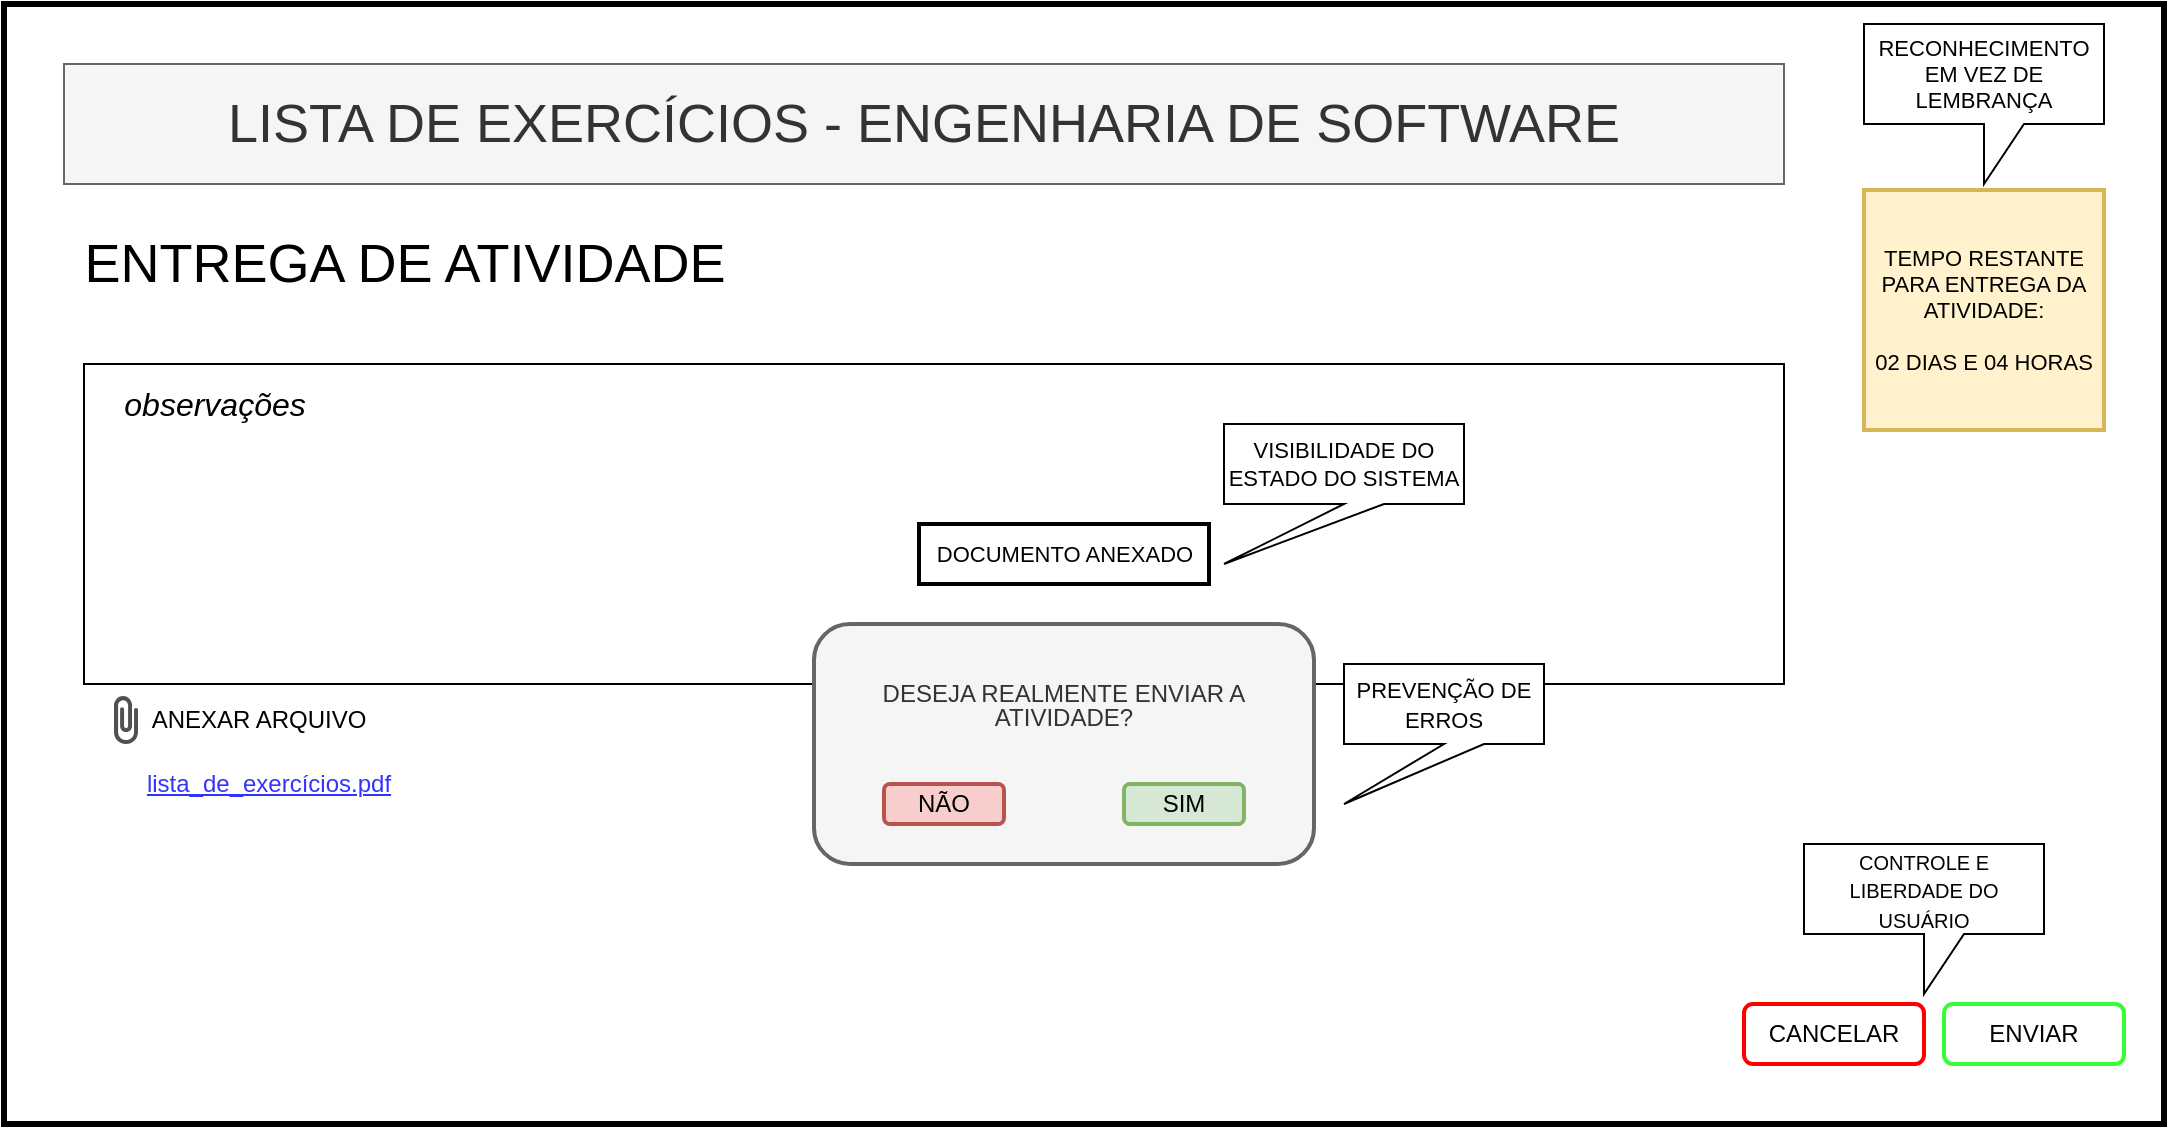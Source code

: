 <mxfile version="16.6.6" type="device"><diagram id="HP096S8GKepZdfxDwW74" name="Page-1"><mxGraphModel dx="1422" dy="737" grid="1" gridSize="10" guides="1" tooltips="1" connect="1" arrows="1" fold="1" page="1" pageScale="1" pageWidth="827" pageHeight="1169" math="0" shadow="0"><root><mxCell id="0"/><mxCell id="1" parent="0"/><mxCell id="XAxD0XksxzB6N8rhQ0Cp-1" value="" style="rounded=0;whiteSpace=wrap;html=1;strokeWidth=3;" vertex="1" parent="1"><mxGeometry x="50" y="40" width="1080" height="560" as="geometry"/></mxCell><mxCell id="XAxD0XksxzB6N8rhQ0Cp-17" value="" style="rounded=0;whiteSpace=wrap;html=1;fontSize=27;strokeColor=#000000;strokeWidth=1;" vertex="1" parent="1"><mxGeometry x="90" y="220" width="850" height="160" as="geometry"/></mxCell><mxCell id="XAxD0XksxzB6N8rhQ0Cp-2" value="CANCELAR" style="rounded=1;whiteSpace=wrap;html=1;strokeWidth=2;strokeColor=#FF0000;" vertex="1" parent="1"><mxGeometry x="920" y="540" width="90" height="30" as="geometry"/></mxCell><mxCell id="XAxD0XksxzB6N8rhQ0Cp-3" value="ENVIAR" style="rounded=1;whiteSpace=wrap;html=1;strokeColor=#33FF33;strokeWidth=2;" vertex="1" parent="1"><mxGeometry x="1020" y="540" width="90" height="30" as="geometry"/></mxCell><mxCell id="XAxD0XksxzB6N8rhQ0Cp-5" value="&lt;font style=&quot;font-size: 10px&quot;&gt;CONTROLE E LIBERDADE DO USUÁRIO&lt;/font&gt;" style="shape=callout;whiteSpace=wrap;html=1;perimeter=calloutPerimeter;strokeColor=#000000;strokeWidth=1;" vertex="1" parent="1"><mxGeometry x="950" y="460" width="120" height="75" as="geometry"/></mxCell><mxCell id="XAxD0XksxzB6N8rhQ0Cp-6" value="&lt;font style=&quot;font-size: 12px ; line-height: 1&quot;&gt;DESEJA REALMENTE ENVIAR A ATIVIDADE?&lt;br&gt;&lt;br&gt;&lt;br&gt;&lt;br&gt;&lt;/font&gt;" style="rounded=1;whiteSpace=wrap;html=1;fontSize=9;strokeColor=#666666;strokeWidth=2;fillColor=#f5f5f5;fontColor=#333333;" vertex="1" parent="1"><mxGeometry x="455" y="350" width="250" height="120" as="geometry"/></mxCell><mxCell id="XAxD0XksxzB6N8rhQ0Cp-7" value="NÃO" style="rounded=1;whiteSpace=wrap;html=1;fontSize=12;strokeColor=#b85450;strokeWidth=2;fillColor=#f8cecc;" vertex="1" parent="1"><mxGeometry x="490" y="430" width="60" height="20" as="geometry"/></mxCell><mxCell id="XAxD0XksxzB6N8rhQ0Cp-8" value="SIM" style="rounded=1;whiteSpace=wrap;html=1;fontSize=12;strokeColor=#82b366;strokeWidth=2;fillColor=#d5e8d4;" vertex="1" parent="1"><mxGeometry x="610" y="430" width="60" height="20" as="geometry"/></mxCell><mxCell id="XAxD0XksxzB6N8rhQ0Cp-9" value="&lt;font style=&quot;font-size: 11px&quot;&gt;PREVENÇÃO DE ERROS&lt;/font&gt;" style="shape=callout;whiteSpace=wrap;html=1;perimeter=calloutPerimeter;fontSize=12;strokeColor=#000000;strokeWidth=1;position2=0;" vertex="1" parent="1"><mxGeometry x="720" y="370" width="100" height="70" as="geometry"/></mxCell><mxCell id="XAxD0XksxzB6N8rhQ0Cp-11" value="TEMPO RESTANTE PARA ENTREGA DA ATIVIDADE:&lt;br&gt;&lt;br&gt;02 DIAS E 04 HORAS" style="rounded=0;whiteSpace=wrap;html=1;fontSize=11;strokeColor=#d6b656;strokeWidth=2;fillColor=#fff2cc;" vertex="1" parent="1"><mxGeometry x="980" y="133" width="120" height="120" as="geometry"/></mxCell><mxCell id="XAxD0XksxzB6N8rhQ0Cp-12" value="&lt;font style=&quot;font-size: 11px&quot;&gt;RECONHECIMENTO EM VEZ DE LEMBRANÇA&lt;/font&gt;" style="shape=callout;whiteSpace=wrap;html=1;perimeter=calloutPerimeter;fontSize=11;strokeColor=#000000;strokeWidth=1;" vertex="1" parent="1"><mxGeometry x="980" y="50" width="120" height="80" as="geometry"/></mxCell><mxCell id="XAxD0XksxzB6N8rhQ0Cp-13" value="DOCUMENTO ANEXADO" style="rounded=0;whiteSpace=wrap;html=1;fontSize=11;strokeColor=#000000;strokeWidth=2;" vertex="1" parent="1"><mxGeometry x="507.5" y="300" width="145" height="30" as="geometry"/></mxCell><mxCell id="XAxD0XksxzB6N8rhQ0Cp-14" value="VISIBILIDADE DO ESTADO DO SISTEMA" style="shape=callout;whiteSpace=wrap;html=1;perimeter=calloutPerimeter;fontSize=11;strokeColor=#000000;strokeWidth=1;position2=0;" vertex="1" parent="1"><mxGeometry x="660" y="250" width="120" height="70" as="geometry"/></mxCell><mxCell id="XAxD0XksxzB6N8rhQ0Cp-15" value="&lt;font style=&quot;font-size: 27px&quot;&gt;LISTA DE EXERCÍCIOS - ENGENHARIA DE SOFTWARE&lt;/font&gt;" style="rounded=0;whiteSpace=wrap;html=1;fontSize=11;strokeColor=#666666;strokeWidth=1;fillColor=#f5f5f5;fontColor=#333333;" vertex="1" parent="1"><mxGeometry x="80" y="70" width="860" height="60" as="geometry"/></mxCell><mxCell id="XAxD0XksxzB6N8rhQ0Cp-16" value="ENTREGA DE ATIVIDADE" style="text;html=1;resizable=0;autosize=1;align=center;verticalAlign=middle;points=[];fillColor=none;strokeColor=none;rounded=0;fontSize=27;" vertex="1" parent="1"><mxGeometry x="80" y="150" width="340" height="40" as="geometry"/></mxCell><mxCell id="XAxD0XksxzB6N8rhQ0Cp-18" value="observações" style="text;html=1;resizable=0;autosize=1;align=center;verticalAlign=middle;points=[];fillColor=none;strokeColor=none;rounded=0;fontSize=16;fontStyle=2" vertex="1" parent="1"><mxGeometry x="100" y="230" width="110" height="20" as="geometry"/></mxCell><mxCell id="XAxD0XksxzB6N8rhQ0Cp-19" value="" style="sketch=0;pointerEvents=1;shadow=0;dashed=0;html=1;strokeColor=none;fillColor=#505050;labelPosition=center;verticalLabelPosition=bottom;verticalAlign=top;outlineConnect=0;align=center;shape=mxgraph.office.concepts.attachment;fontSize=13;" vertex="1" parent="1"><mxGeometry x="105" y="386" width="12" height="24" as="geometry"/></mxCell><mxCell id="XAxD0XksxzB6N8rhQ0Cp-20" value="ANEXAR ARQUIVO" style="text;html=1;resizable=0;autosize=1;align=center;verticalAlign=middle;points=[];fillColor=none;strokeColor=none;rounded=0;fontSize=12;" vertex="1" parent="1"><mxGeometry x="117" y="388" width="120" height="20" as="geometry"/></mxCell><mxCell id="XAxD0XksxzB6N8rhQ0Cp-22" value="&lt;font style=&quot;font-size: 12px&quot;&gt;lista_de_exercícios.pdf&lt;/font&gt;" style="text;html=1;resizable=0;autosize=1;align=center;verticalAlign=middle;points=[];fillColor=none;strokeColor=none;rounded=0;fontSize=10;fontStyle=4;fontColor=#3333FF;" vertex="1" parent="1"><mxGeometry x="112" y="420" width="140" height="20" as="geometry"/></mxCell></root></mxGraphModel></diagram></mxfile>
